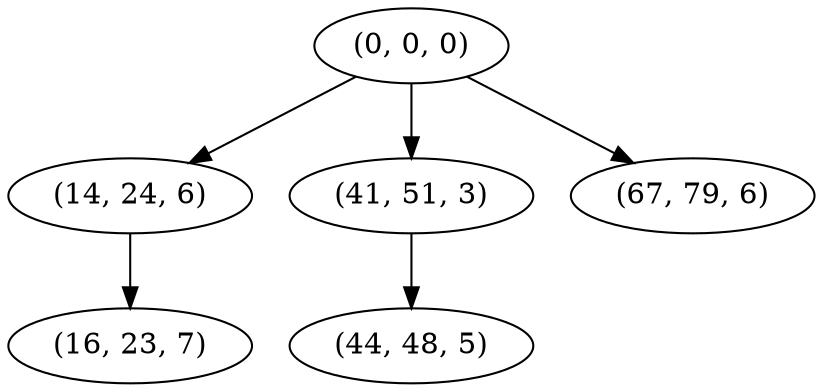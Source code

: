 digraph tree {
    "(0, 0, 0)";
    "(14, 24, 6)";
    "(16, 23, 7)";
    "(41, 51, 3)";
    "(44, 48, 5)";
    "(67, 79, 6)";
    "(0, 0, 0)" -> "(14, 24, 6)";
    "(0, 0, 0)" -> "(41, 51, 3)";
    "(0, 0, 0)" -> "(67, 79, 6)";
    "(14, 24, 6)" -> "(16, 23, 7)";
    "(41, 51, 3)" -> "(44, 48, 5)";
}
